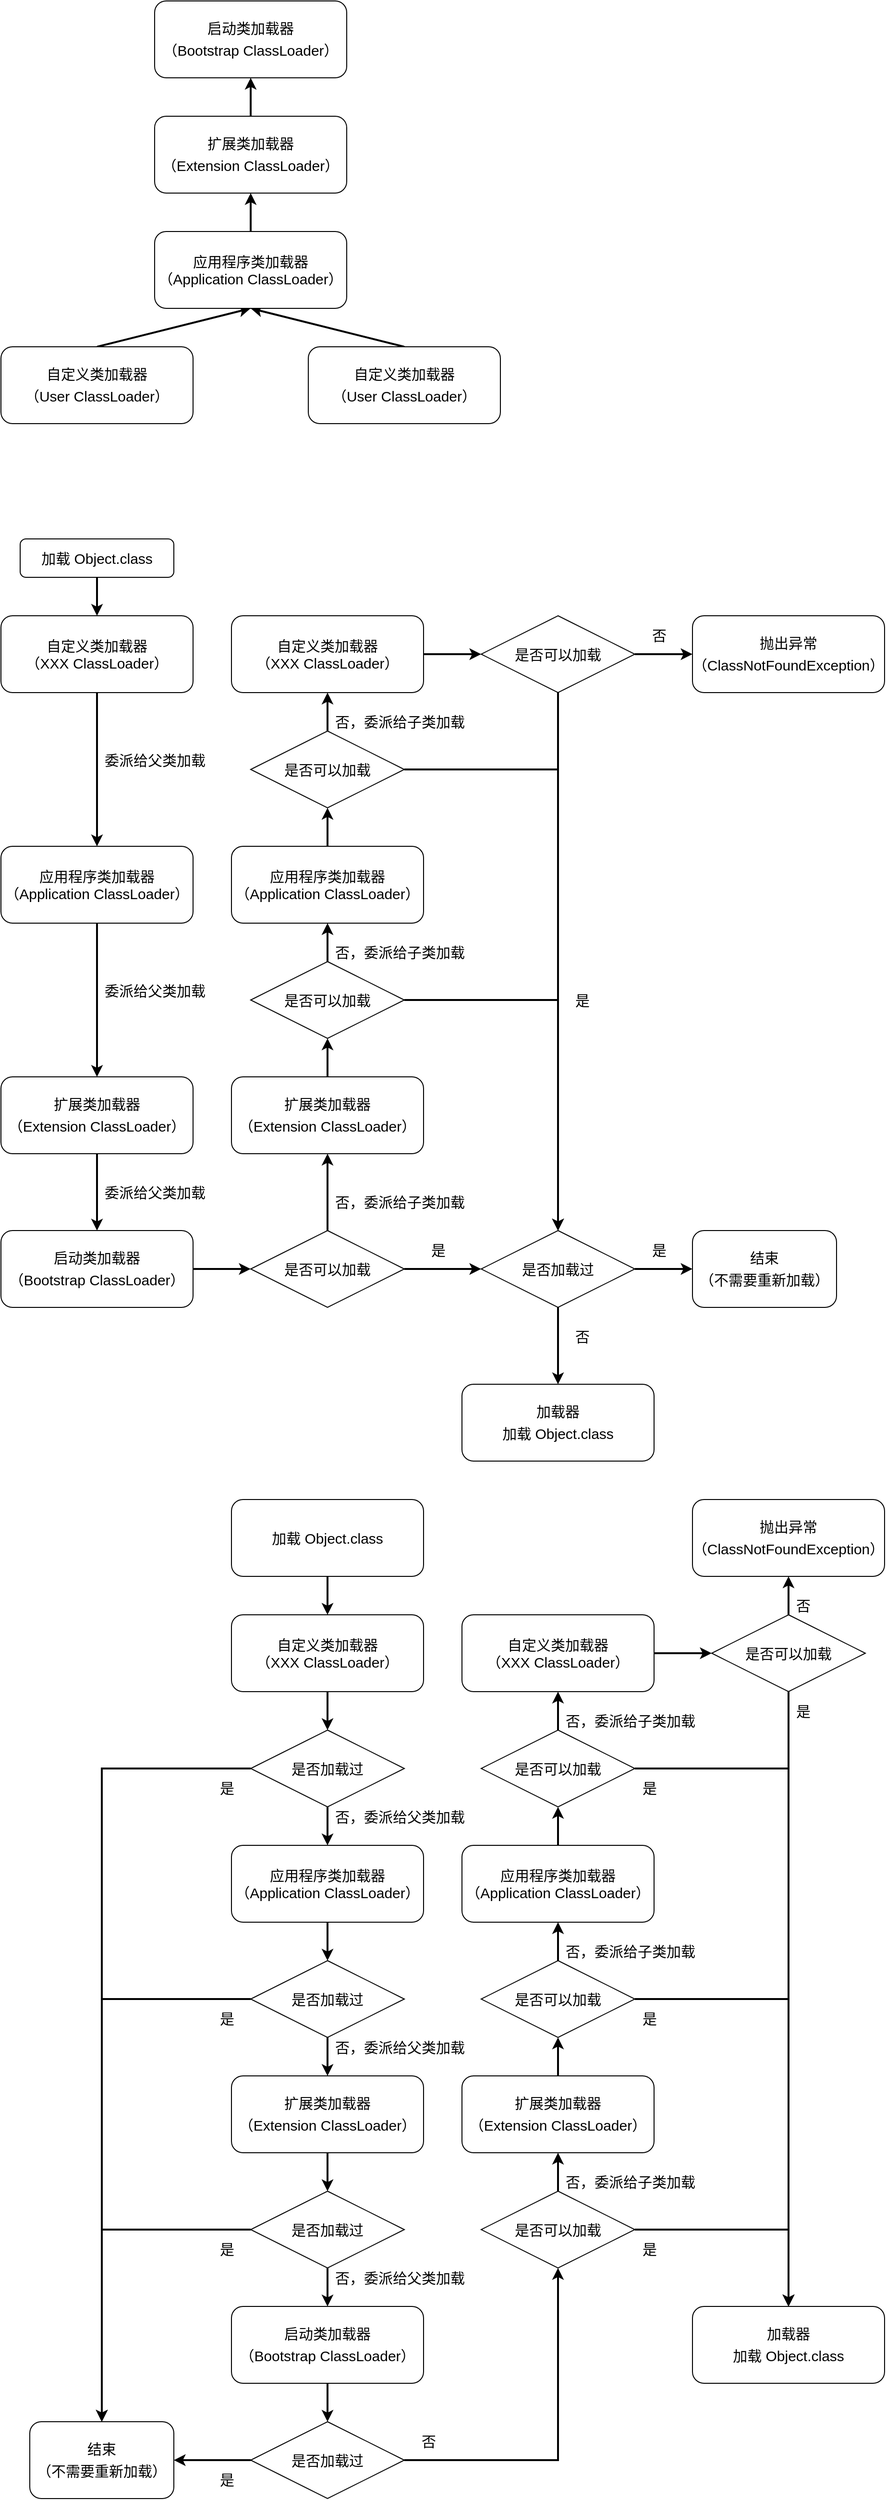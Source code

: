 <mxfile version="16.2.4" type="github">
  <diagram id="qnXq25P5jwHaFCjbDvNn" name="Page-1">
    <mxGraphModel dx="1038" dy="547" grid="1" gridSize="10" guides="1" tooltips="1" connect="1" arrows="1" fold="1" page="1" pageScale="1" pageWidth="1000" pageHeight="1000" math="0" shadow="0">
      <root>
        <mxCell id="0" />
        <mxCell id="1" parent="0" />
        <mxCell id="r_rarAplNoTzZu2s7cSu-8" value="" style="edgeStyle=orthogonalEdgeStyle;rounded=0;orthogonalLoop=1;jettySize=auto;html=1;strokeWidth=2;fontSize=15;" parent="1" source="r_rarAplNoTzZu2s7cSu-2" target="r_rarAplNoTzZu2s7cSu-1" edge="1">
          <mxGeometry relative="1" as="geometry" />
        </mxCell>
        <mxCell id="r_rarAplNoTzZu2s7cSu-1" value="&lt;p style=&quot;line-height: 1.5&quot;&gt;启动类加载器&lt;br style=&quot;font-size: 15px&quot;&gt;（Bootstrap ClassLoader）&lt;/p&gt;" style="rounded=1;whiteSpace=wrap;html=1;fontSize=15;" parent="1" vertex="1">
          <mxGeometry x="200" y="120" width="200" height="80" as="geometry" />
        </mxCell>
        <mxCell id="r_rarAplNoTzZu2s7cSu-9" value="" style="edgeStyle=orthogonalEdgeStyle;rounded=0;orthogonalLoop=1;jettySize=auto;html=1;strokeWidth=2;fontSize=15;exitX=0.5;exitY=0;exitDx=0;exitDy=0;" parent="1" source="r_rarAplNoTzZu2s7cSu-3" target="r_rarAplNoTzZu2s7cSu-2" edge="1">
          <mxGeometry relative="1" as="geometry" />
        </mxCell>
        <mxCell id="r_rarAplNoTzZu2s7cSu-2" value="&lt;p style=&quot;line-height: 1.5&quot;&gt;扩展类加载器&lt;br style=&quot;font-size: 15px&quot;&gt;（Extension ClassLoader）&lt;/p&gt;" style="rounded=1;whiteSpace=wrap;html=1;fontSize=15;" parent="1" vertex="1">
          <mxGeometry x="200" y="240" width="200" height="80" as="geometry" />
        </mxCell>
        <mxCell id="r_rarAplNoTzZu2s7cSu-10" style="rounded=0;orthogonalLoop=1;jettySize=auto;html=1;entryX=0.5;entryY=1;entryDx=0;entryDy=0;exitX=0.5;exitY=0;exitDx=0;exitDy=0;strokeWidth=2;fontSize=15;" parent="1" source="r_rarAplNoTzZu2s7cSu-4" target="r_rarAplNoTzZu2s7cSu-3" edge="1">
          <mxGeometry relative="1" as="geometry" />
        </mxCell>
        <mxCell id="r_rarAplNoTzZu2s7cSu-11" style="rounded=0;orthogonalLoop=1;jettySize=auto;html=1;entryX=0.5;entryY=1;entryDx=0;entryDy=0;exitX=0.5;exitY=0;exitDx=0;exitDy=0;strokeWidth=2;fontSize=15;" parent="1" source="r_rarAplNoTzZu2s7cSu-7" target="r_rarAplNoTzZu2s7cSu-3" edge="1">
          <mxGeometry relative="1" as="geometry" />
        </mxCell>
        <mxCell id="r_rarAplNoTzZu2s7cSu-3" value="应用程序类加载器&lt;br style=&quot;font-size: 15px;&quot;&gt;（Application ClassLoader）" style="rounded=1;whiteSpace=wrap;html=1;fontSize=15;" parent="1" vertex="1">
          <mxGeometry x="200" y="360" width="200" height="80" as="geometry" />
        </mxCell>
        <mxCell id="r_rarAplNoTzZu2s7cSu-4" value="&lt;p style=&quot;line-height: 1.5&quot;&gt;自定义类加载器&lt;br style=&quot;font-size: 15px&quot;&gt;（User ClassLoader）&lt;/p&gt;" style="rounded=1;whiteSpace=wrap;html=1;fontSize=15;" parent="1" vertex="1">
          <mxGeometry x="40" y="480" width="200" height="80" as="geometry" />
        </mxCell>
        <mxCell id="r_rarAplNoTzZu2s7cSu-7" value="&lt;p style=&quot;line-height: 1.5&quot;&gt;自定义类加载器&lt;br style=&quot;font-size: 15px&quot;&gt;（User ClassLoader）&lt;/p&gt;" style="rounded=1;whiteSpace=wrap;html=1;fontSize=15;" parent="1" vertex="1">
          <mxGeometry x="360" y="480" width="200" height="80" as="geometry" />
        </mxCell>
        <mxCell id="r_rarAplNoTzZu2s7cSu-129" value="" style="group" parent="1" vertex="1" connectable="0">
          <mxGeometry x="40" y="680" width="900" height="960" as="geometry" />
        </mxCell>
        <mxCell id="r_rarAplNoTzZu2s7cSu-79" value="加载 Object.class" style="rounded=1;whiteSpace=wrap;html=1;fontSize=15;" parent="r_rarAplNoTzZu2s7cSu-129" vertex="1">
          <mxGeometry x="20" width="160" height="40" as="geometry" />
        </mxCell>
        <mxCell id="r_rarAplNoTzZu2s7cSu-81" value="&lt;div&gt;自定义类加载器&lt;/div&gt;&lt;div&gt;（XXX ClassLoader）&lt;/div&gt;" style="rounded=1;whiteSpace=wrap;html=1;fontSize=15;" parent="r_rarAplNoTzZu2s7cSu-129" vertex="1">
          <mxGeometry y="80" width="200" height="80" as="geometry" />
        </mxCell>
        <mxCell id="r_rarAplNoTzZu2s7cSu-78" value="" style="edgeStyle=none;rounded=0;orthogonalLoop=1;jettySize=auto;html=1;fontSize=15;strokeWidth=2;" parent="r_rarAplNoTzZu2s7cSu-129" source="r_rarAplNoTzZu2s7cSu-79" target="r_rarAplNoTzZu2s7cSu-81" edge="1">
          <mxGeometry relative="1" as="geometry" />
        </mxCell>
        <mxCell id="r_rarAplNoTzZu2s7cSu-84" value="是否加载过" style="rhombus;whiteSpace=wrap;html=1;fontSize=15;" parent="r_rarAplNoTzZu2s7cSu-129" vertex="1">
          <mxGeometry x="500" y="720" width="160" height="80" as="geometry" />
        </mxCell>
        <mxCell id="r_rarAplNoTzZu2s7cSu-86" value="应用程序类加载器&lt;br&gt;（Application ClassLoader）" style="rounded=1;whiteSpace=wrap;html=1;fontSize=15;" parent="r_rarAplNoTzZu2s7cSu-129" vertex="1">
          <mxGeometry y="320" width="200" height="80" as="geometry" />
        </mxCell>
        <mxCell id="r_rarAplNoTzZu2s7cSu-80" value="" style="edgeStyle=none;rounded=0;orthogonalLoop=1;jettySize=auto;html=1;fontSize=15;strokeWidth=2;" parent="r_rarAplNoTzZu2s7cSu-129" source="r_rarAplNoTzZu2s7cSu-81" target="r_rarAplNoTzZu2s7cSu-86" edge="1">
          <mxGeometry relative="1" as="geometry" />
        </mxCell>
        <mxCell id="r_rarAplNoTzZu2s7cSu-88" value="&lt;p style=&quot;line-height: 1.5&quot;&gt;扩展类加载器&lt;br style=&quot;font-size: 15px&quot;&gt;（Extension ClassLoader）&lt;/p&gt;" style="rounded=1;whiteSpace=wrap;html=1;fontSize=15;" parent="r_rarAplNoTzZu2s7cSu-129" vertex="1">
          <mxGeometry y="560" width="200" height="80" as="geometry" />
        </mxCell>
        <mxCell id="r_rarAplNoTzZu2s7cSu-85" value="" style="edgeStyle=none;rounded=0;orthogonalLoop=1;jettySize=auto;html=1;fontSize=15;strokeWidth=2;" parent="r_rarAplNoTzZu2s7cSu-129" source="r_rarAplNoTzZu2s7cSu-86" target="r_rarAplNoTzZu2s7cSu-88" edge="1">
          <mxGeometry relative="1" as="geometry" />
        </mxCell>
        <mxCell id="r_rarAplNoTzZu2s7cSu-90" value="&lt;p style=&quot;line-height: 1.5&quot;&gt;启动类加载器&lt;br style=&quot;font-size: 15px&quot;&gt;（Bootstrap ClassLoader）&lt;/p&gt;" style="rounded=1;whiteSpace=wrap;html=1;fontSize=15;" parent="r_rarAplNoTzZu2s7cSu-129" vertex="1">
          <mxGeometry y="720" width="200" height="80" as="geometry" />
        </mxCell>
        <mxCell id="r_rarAplNoTzZu2s7cSu-87" value="" style="edgeStyle=orthogonalEdgeStyle;rounded=0;orthogonalLoop=1;jettySize=auto;html=1;fontSize=15;strokeWidth=2;" parent="r_rarAplNoTzZu2s7cSu-129" source="r_rarAplNoTzZu2s7cSu-88" target="r_rarAplNoTzZu2s7cSu-90" edge="1">
          <mxGeometry relative="1" as="geometry">
            <Array as="points">
              <mxPoint x="100" y="760" />
            </Array>
          </mxGeometry>
        </mxCell>
        <mxCell id="r_rarAplNoTzZu2s7cSu-91" value="委派给父类加载" style="text;html=1;align=center;verticalAlign=middle;resizable=0;points=[];autosize=1;strokeColor=none;fillColor=none;fontSize=15;" parent="r_rarAplNoTzZu2s7cSu-129" vertex="1">
          <mxGeometry x="100" y="220" width="120" height="20" as="geometry" />
        </mxCell>
        <mxCell id="r_rarAplNoTzZu2s7cSu-92" value="委派给父类加载" style="text;html=1;align=center;verticalAlign=middle;resizable=0;points=[];autosize=1;strokeColor=none;fillColor=none;fontSize=15;" parent="r_rarAplNoTzZu2s7cSu-129" vertex="1">
          <mxGeometry x="100" y="460" width="120" height="20" as="geometry" />
        </mxCell>
        <mxCell id="r_rarAplNoTzZu2s7cSu-93" value="委派给父类加载" style="text;html=1;align=center;verticalAlign=middle;resizable=0;points=[];autosize=1;strokeColor=none;fillColor=none;fontSize=15;" parent="r_rarAplNoTzZu2s7cSu-129" vertex="1">
          <mxGeometry x="100" y="670" width="120" height="20" as="geometry" />
        </mxCell>
        <mxCell id="r_rarAplNoTzZu2s7cSu-94" value="&lt;p style=&quot;line-height: 1.5&quot;&gt;结束&lt;br style=&quot;font-size: 15px&quot;&gt;（不需要重新加载）&lt;/p&gt;" style="rounded=1;whiteSpace=wrap;html=1;fontSize=15;" parent="r_rarAplNoTzZu2s7cSu-129" vertex="1">
          <mxGeometry x="720" y="720" width="150" height="80" as="geometry" />
        </mxCell>
        <mxCell id="r_rarAplNoTzZu2s7cSu-82" value="" style="edgeStyle=none;rounded=0;orthogonalLoop=1;jettySize=auto;html=1;fontSize=15;strokeWidth=2;" parent="r_rarAplNoTzZu2s7cSu-129" source="r_rarAplNoTzZu2s7cSu-84" target="r_rarAplNoTzZu2s7cSu-94" edge="1">
          <mxGeometry relative="1" as="geometry" />
        </mxCell>
        <mxCell id="r_rarAplNoTzZu2s7cSu-95" value="是" style="text;html=1;align=center;verticalAlign=middle;resizable=0;points=[];autosize=1;strokeColor=none;fillColor=none;fontSize=15;" parent="r_rarAplNoTzZu2s7cSu-129" vertex="1">
          <mxGeometry x="670" y="730" width="30" height="20" as="geometry" />
        </mxCell>
        <mxCell id="r_rarAplNoTzZu2s7cSu-96" value="&lt;p style=&quot;line-height: 1.5&quot;&gt;加载器&lt;br style=&quot;font-size: 15px&quot;&gt;加载 Object.class&lt;/p&gt;" style="rounded=1;whiteSpace=wrap;html=1;fontSize=15;" parent="r_rarAplNoTzZu2s7cSu-129" vertex="1">
          <mxGeometry x="480" y="880" width="200" height="80" as="geometry" />
        </mxCell>
        <mxCell id="r_rarAplNoTzZu2s7cSu-83" value="" style="edgeStyle=none;rounded=0;orthogonalLoop=1;jettySize=auto;html=1;fontSize=15;strokeWidth=2;" parent="r_rarAplNoTzZu2s7cSu-129" source="r_rarAplNoTzZu2s7cSu-84" target="r_rarAplNoTzZu2s7cSu-96" edge="1">
          <mxGeometry relative="1" as="geometry" />
        </mxCell>
        <mxCell id="r_rarAplNoTzZu2s7cSu-97" value="否" style="text;html=1;align=center;verticalAlign=middle;resizable=0;points=[];autosize=1;strokeColor=none;fillColor=none;fontSize=15;" parent="r_rarAplNoTzZu2s7cSu-129" vertex="1">
          <mxGeometry x="590" y="820" width="30" height="20" as="geometry" />
        </mxCell>
        <mxCell id="r_rarAplNoTzZu2s7cSu-98" value="" style="edgeStyle=none;rounded=0;orthogonalLoop=1;jettySize=auto;html=1;fontSize=15;strokeWidth=2;" parent="r_rarAplNoTzZu2s7cSu-129" source="r_rarAplNoTzZu2s7cSu-100" target="r_rarAplNoTzZu2s7cSu-84" edge="1">
          <mxGeometry relative="1" as="geometry" />
        </mxCell>
        <mxCell id="r_rarAplNoTzZu2s7cSu-100" value="是否可以加载" style="rhombus;whiteSpace=wrap;html=1;fontSize=15;" parent="r_rarAplNoTzZu2s7cSu-129" vertex="1">
          <mxGeometry x="260" y="720" width="160" height="80" as="geometry" />
        </mxCell>
        <mxCell id="r_rarAplNoTzZu2s7cSu-89" value="" style="edgeStyle=none;rounded=0;orthogonalLoop=1;jettySize=auto;html=1;fontSize=15;strokeWidth=2;" parent="r_rarAplNoTzZu2s7cSu-129" source="r_rarAplNoTzZu2s7cSu-90" target="r_rarAplNoTzZu2s7cSu-100" edge="1">
          <mxGeometry relative="1" as="geometry" />
        </mxCell>
        <mxCell id="r_rarAplNoTzZu2s7cSu-102" value="否，委派给子类加载" style="text;html=1;align=center;verticalAlign=middle;resizable=0;points=[];autosize=1;strokeColor=none;fillColor=none;fontSize=15;" parent="r_rarAplNoTzZu2s7cSu-129" vertex="1">
          <mxGeometry x="340" y="680" width="150" height="20" as="geometry" />
        </mxCell>
        <mxCell id="r_rarAplNoTzZu2s7cSu-104" value="&lt;p style=&quot;line-height: 1.5&quot;&gt;扩展类加载器&lt;br style=&quot;font-size: 15px&quot;&gt;（Extension ClassLoader）&lt;/p&gt;" style="rounded=1;whiteSpace=wrap;html=1;fontSize=15;" parent="r_rarAplNoTzZu2s7cSu-129" vertex="1">
          <mxGeometry x="240" y="560" width="200" height="80" as="geometry" />
        </mxCell>
        <mxCell id="r_rarAplNoTzZu2s7cSu-123" value="" style="edgeStyle=orthogonalEdgeStyle;rounded=0;orthogonalLoop=1;jettySize=auto;html=1;fontSize=15;strokeWidth=2;" parent="r_rarAplNoTzZu2s7cSu-129" source="r_rarAplNoTzZu2s7cSu-100" target="r_rarAplNoTzZu2s7cSu-104" edge="1">
          <mxGeometry relative="1" as="geometry" />
        </mxCell>
        <mxCell id="r_rarAplNoTzZu2s7cSu-105" style="edgeStyle=orthogonalEdgeStyle;rounded=0;orthogonalLoop=1;jettySize=auto;html=1;fontSize=15;strokeWidth=2;" parent="r_rarAplNoTzZu2s7cSu-129" source="r_rarAplNoTzZu2s7cSu-106" target="r_rarAplNoTzZu2s7cSu-84" edge="1">
          <mxGeometry relative="1" as="geometry" />
        </mxCell>
        <mxCell id="r_rarAplNoTzZu2s7cSu-106" value="是否可以加载" style="rhombus;whiteSpace=wrap;html=1;fontSize=15;" parent="r_rarAplNoTzZu2s7cSu-129" vertex="1">
          <mxGeometry x="260" y="440" width="160" height="80" as="geometry" />
        </mxCell>
        <mxCell id="r_rarAplNoTzZu2s7cSu-103" value="" style="edgeStyle=orthogonalEdgeStyle;rounded=0;orthogonalLoop=1;jettySize=auto;html=1;fontSize=15;strokeWidth=2;" parent="r_rarAplNoTzZu2s7cSu-129" source="r_rarAplNoTzZu2s7cSu-104" target="r_rarAplNoTzZu2s7cSu-106" edge="1">
          <mxGeometry relative="1" as="geometry" />
        </mxCell>
        <mxCell id="r_rarAplNoTzZu2s7cSu-108" value="应用程序类加载器&lt;br&gt;（Application ClassLoader）" style="rounded=1;whiteSpace=wrap;html=1;fontSize=15;" parent="r_rarAplNoTzZu2s7cSu-129" vertex="1">
          <mxGeometry x="240" y="320" width="200" height="80" as="geometry" />
        </mxCell>
        <mxCell id="r_rarAplNoTzZu2s7cSu-122" value="" style="edgeStyle=orthogonalEdgeStyle;rounded=0;orthogonalLoop=1;jettySize=auto;html=1;fontSize=15;strokeWidth=2;" parent="r_rarAplNoTzZu2s7cSu-129" source="r_rarAplNoTzZu2s7cSu-106" target="r_rarAplNoTzZu2s7cSu-108" edge="1">
          <mxGeometry relative="1" as="geometry" />
        </mxCell>
        <mxCell id="r_rarAplNoTzZu2s7cSu-110" value="&lt;div&gt;自定义类加载器&lt;/div&gt;&lt;div&gt;（XXX ClassLoader）&lt;/div&gt;" style="rounded=1;whiteSpace=wrap;html=1;fontSize=15;" parent="r_rarAplNoTzZu2s7cSu-129" vertex="1">
          <mxGeometry x="240" y="80" width="200" height="80" as="geometry" />
        </mxCell>
        <mxCell id="r_rarAplNoTzZu2s7cSu-111" style="edgeStyle=orthogonalEdgeStyle;rounded=0;orthogonalLoop=1;jettySize=auto;html=1;fontSize=15;strokeWidth=2;" parent="r_rarAplNoTzZu2s7cSu-129" source="r_rarAplNoTzZu2s7cSu-112" target="r_rarAplNoTzZu2s7cSu-84" edge="1">
          <mxGeometry relative="1" as="geometry" />
        </mxCell>
        <mxCell id="r_rarAplNoTzZu2s7cSu-112" value="是否可以加载" style="rhombus;whiteSpace=wrap;html=1;fontSize=15;" parent="r_rarAplNoTzZu2s7cSu-129" vertex="1">
          <mxGeometry x="260" y="200" width="160" height="80" as="geometry" />
        </mxCell>
        <mxCell id="r_rarAplNoTzZu2s7cSu-107" value="" style="edgeStyle=orthogonalEdgeStyle;rounded=0;orthogonalLoop=1;jettySize=auto;html=1;fontSize=15;strokeWidth=2;" parent="r_rarAplNoTzZu2s7cSu-129" source="r_rarAplNoTzZu2s7cSu-108" target="r_rarAplNoTzZu2s7cSu-112" edge="1">
          <mxGeometry relative="1" as="geometry" />
        </mxCell>
        <mxCell id="r_rarAplNoTzZu2s7cSu-113" style="edgeStyle=orthogonalEdgeStyle;rounded=0;orthogonalLoop=1;jettySize=auto;html=1;fontSize=15;strokeWidth=2;" parent="r_rarAplNoTzZu2s7cSu-129" source="r_rarAplNoTzZu2s7cSu-114" target="r_rarAplNoTzZu2s7cSu-84" edge="1">
          <mxGeometry relative="1" as="geometry" />
        </mxCell>
        <mxCell id="r_rarAplNoTzZu2s7cSu-114" value="是否可以加载" style="rhombus;whiteSpace=wrap;html=1;fontSize=15;" parent="r_rarAplNoTzZu2s7cSu-129" vertex="1">
          <mxGeometry x="500" y="80" width="160" height="80" as="geometry" />
        </mxCell>
        <mxCell id="r_rarAplNoTzZu2s7cSu-109" value="" style="edgeStyle=orthogonalEdgeStyle;rounded=0;orthogonalLoop=1;jettySize=auto;html=1;fontSize=15;strokeWidth=2;" parent="r_rarAplNoTzZu2s7cSu-129" source="r_rarAplNoTzZu2s7cSu-110" target="r_rarAplNoTzZu2s7cSu-114" edge="1">
          <mxGeometry relative="1" as="geometry" />
        </mxCell>
        <mxCell id="r_rarAplNoTzZu2s7cSu-116" value="否，委派给子类加载" style="text;html=1;align=center;verticalAlign=middle;resizable=0;points=[];autosize=1;strokeColor=none;fillColor=none;fontSize=15;" parent="r_rarAplNoTzZu2s7cSu-129" vertex="1">
          <mxGeometry x="340" y="420" width="150" height="20" as="geometry" />
        </mxCell>
        <mxCell id="r_rarAplNoTzZu2s7cSu-117" style="edgeStyle=orthogonalEdgeStyle;rounded=0;orthogonalLoop=1;jettySize=auto;html=1;fontSize=15;strokeWidth=2;" parent="r_rarAplNoTzZu2s7cSu-129" source="r_rarAplNoTzZu2s7cSu-112" target="r_rarAplNoTzZu2s7cSu-110" edge="1">
          <mxGeometry relative="1" as="geometry">
            <mxPoint x="580" y="200" as="sourcePoint" />
            <mxPoint x="340" y="120" as="targetPoint" />
            <Array as="points">
              <mxPoint x="340" y="190" />
              <mxPoint x="340" y="190" />
            </Array>
          </mxGeometry>
        </mxCell>
        <mxCell id="r_rarAplNoTzZu2s7cSu-118" value="否，委派给子类加载" style="text;html=1;align=center;verticalAlign=middle;resizable=0;points=[];autosize=1;strokeColor=none;fillColor=none;fontSize=15;" parent="r_rarAplNoTzZu2s7cSu-129" vertex="1">
          <mxGeometry x="340" y="180" width="150" height="20" as="geometry" />
        </mxCell>
        <mxCell id="r_rarAplNoTzZu2s7cSu-124" value="是" style="text;html=1;align=center;verticalAlign=middle;resizable=0;points=[];autosize=1;strokeColor=none;fillColor=none;fontSize=15;" parent="r_rarAplNoTzZu2s7cSu-129" vertex="1">
          <mxGeometry x="590" y="470" width="30" height="20" as="geometry" />
        </mxCell>
        <mxCell id="r_rarAplNoTzZu2s7cSu-125" value="是" style="text;html=1;align=center;verticalAlign=middle;resizable=0;points=[];autosize=1;strokeColor=none;fillColor=none;fontSize=15;" parent="r_rarAplNoTzZu2s7cSu-129" vertex="1">
          <mxGeometry x="440" y="730" width="30" height="20" as="geometry" />
        </mxCell>
        <mxCell id="r_rarAplNoTzZu2s7cSu-128" value="否" style="text;html=1;align=center;verticalAlign=middle;resizable=0;points=[];autosize=1;strokeColor=none;fillColor=none;fontSize=15;" parent="r_rarAplNoTzZu2s7cSu-129" vertex="1">
          <mxGeometry x="670" y="90" width="30" height="20" as="geometry" />
        </mxCell>
        <mxCell id="r_rarAplNoTzZu2s7cSu-126" value="&lt;p style=&quot;line-height: 1.5&quot;&gt;抛出异常&lt;br style=&quot;font-size: 15px&quot;&gt;（ClassNotFoundException）&lt;/p&gt;" style="rounded=1;whiteSpace=wrap;html=1;fontSize=15;" parent="r_rarAplNoTzZu2s7cSu-129" vertex="1">
          <mxGeometry x="720" y="80" width="200" height="80" as="geometry" />
        </mxCell>
        <mxCell id="r_rarAplNoTzZu2s7cSu-127" value="" style="edgeStyle=orthogonalEdgeStyle;rounded=0;orthogonalLoop=1;jettySize=auto;html=1;fontSize=15;strokeWidth=2;" parent="r_rarAplNoTzZu2s7cSu-129" source="r_rarAplNoTzZu2s7cSu-114" target="r_rarAplNoTzZu2s7cSu-126" edge="1">
          <mxGeometry relative="1" as="geometry" />
        </mxCell>
        <mxCell id="r_rarAplNoTzZu2s7cSu-131" value="加载 Object.class" style="rounded=1;whiteSpace=wrap;html=1;fontSize=15;" parent="1" vertex="1">
          <mxGeometry x="280" y="1680" width="200" height="80" as="geometry" />
        </mxCell>
        <mxCell id="r_rarAplNoTzZu2s7cSu-132" value="&lt;div&gt;自定义类加载器&lt;/div&gt;&lt;div&gt;（XXX ClassLoader）&lt;/div&gt;" style="rounded=1;whiteSpace=wrap;html=1;fontSize=15;" parent="1" vertex="1">
          <mxGeometry x="280" y="1800" width="200" height="80" as="geometry" />
        </mxCell>
        <mxCell id="r_rarAplNoTzZu2s7cSu-133" value="" style="edgeStyle=none;rounded=0;orthogonalLoop=1;jettySize=auto;html=1;fontSize=15;strokeWidth=2;" parent="1" source="r_rarAplNoTzZu2s7cSu-131" target="r_rarAplNoTzZu2s7cSu-132" edge="1">
          <mxGeometry relative="1" as="geometry" />
        </mxCell>
        <mxCell id="r_rarAplNoTzZu2s7cSu-135" value="应用程序类加载器&lt;br&gt;（Application ClassLoader）" style="rounded=1;whiteSpace=wrap;html=1;fontSize=15;" parent="1" vertex="1">
          <mxGeometry x="280" y="2040" width="200" height="80" as="geometry" />
        </mxCell>
        <mxCell id="r_rarAplNoTzZu2s7cSu-137" value="&lt;p style=&quot;line-height: 1.5&quot;&gt;扩展类加载器&lt;br style=&quot;font-size: 15px&quot;&gt;（Extension ClassLoader）&lt;/p&gt;" style="rounded=1;whiteSpace=wrap;html=1;fontSize=15;" parent="1" vertex="1">
          <mxGeometry x="280" y="2280" width="200" height="80" as="geometry" />
        </mxCell>
        <mxCell id="r_rarAplNoTzZu2s7cSu-206" value="" style="edgeStyle=orthogonalEdgeStyle;rounded=0;orthogonalLoop=1;jettySize=auto;html=1;fontSize=15;strokeWidth=2;" parent="1" source="r_rarAplNoTzZu2s7cSu-139" target="r_rarAplNoTzZu2s7cSu-203" edge="1">
          <mxGeometry relative="1" as="geometry" />
        </mxCell>
        <mxCell id="r_rarAplNoTzZu2s7cSu-139" value="&lt;p style=&quot;line-height: 1.5&quot;&gt;启动类加载器&lt;br style=&quot;font-size: 15px&quot;&gt;（Bootstrap ClassLoader）&lt;/p&gt;" style="rounded=1;whiteSpace=wrap;html=1;fontSize=15;" parent="1" vertex="1">
          <mxGeometry x="280" y="2520" width="200" height="80" as="geometry" />
        </mxCell>
        <mxCell id="r_rarAplNoTzZu2s7cSu-141" value="否，委派给父类加载" style="text;html=1;align=center;verticalAlign=middle;resizable=0;points=[];autosize=1;strokeColor=none;fillColor=none;fontSize=15;" parent="1" vertex="1">
          <mxGeometry x="380" y="2000" width="150" height="20" as="geometry" />
        </mxCell>
        <mxCell id="r_rarAplNoTzZu2s7cSu-144" value="&lt;p style=&quot;line-height: 1.5&quot;&gt;结束&lt;br style=&quot;font-size: 15px&quot;&gt;（不需要重新加载）&lt;/p&gt;" style="rounded=1;whiteSpace=wrap;html=1;fontSize=15;" parent="1" vertex="1">
          <mxGeometry x="70" y="2640" width="150" height="80" as="geometry" />
        </mxCell>
        <mxCell id="r_rarAplNoTzZu2s7cSu-147" value="&lt;p style=&quot;line-height: 1.5&quot;&gt;加载器&lt;br style=&quot;font-size: 15px&quot;&gt;加载 Object.class&lt;/p&gt;" style="rounded=1;whiteSpace=wrap;html=1;fontSize=15;" parent="1" vertex="1">
          <mxGeometry x="760" y="2520" width="200" height="80" as="geometry" />
        </mxCell>
        <mxCell id="r_rarAplNoTzZu2s7cSu-188" style="edgeStyle=orthogonalEdgeStyle;rounded=0;orthogonalLoop=1;jettySize=auto;html=1;fontSize=15;strokeWidth=2;" parent="1" source="r_rarAplNoTzZu2s7cSu-151" target="r_rarAplNoTzZu2s7cSu-147" edge="1">
          <mxGeometry relative="1" as="geometry" />
        </mxCell>
        <mxCell id="r_rarAplNoTzZu2s7cSu-151" value="是否可以加载" style="rhombus;whiteSpace=wrap;html=1;fontSize=15;" parent="1" vertex="1">
          <mxGeometry x="540" y="2400" width="160" height="80" as="geometry" />
        </mxCell>
        <mxCell id="r_rarAplNoTzZu2s7cSu-152" value="" style="edgeStyle=orthogonalEdgeStyle;rounded=0;orthogonalLoop=1;jettySize=auto;html=1;fontSize=15;strokeWidth=2;" parent="1" source="r_rarAplNoTzZu2s7cSu-203" target="r_rarAplNoTzZu2s7cSu-151" edge="1">
          <mxGeometry relative="1" as="geometry" />
        </mxCell>
        <mxCell id="r_rarAplNoTzZu2s7cSu-153" value="否，委派给子类加载" style="text;html=1;align=center;verticalAlign=middle;resizable=0;points=[];autosize=1;strokeColor=none;fillColor=none;fontSize=15;" parent="1" vertex="1">
          <mxGeometry x="620" y="2380" width="150" height="20" as="geometry" />
        </mxCell>
        <mxCell id="r_rarAplNoTzZu2s7cSu-154" value="&lt;p style=&quot;line-height: 1.5&quot;&gt;扩展类加载器&lt;br style=&quot;font-size: 15px&quot;&gt;（Extension ClassLoader）&lt;/p&gt;" style="rounded=1;whiteSpace=wrap;html=1;fontSize=15;" parent="1" vertex="1">
          <mxGeometry x="520" y="2280" width="200" height="80" as="geometry" />
        </mxCell>
        <mxCell id="r_rarAplNoTzZu2s7cSu-155" value="" style="edgeStyle=orthogonalEdgeStyle;rounded=0;orthogonalLoop=1;jettySize=auto;html=1;fontSize=15;strokeWidth=2;" parent="1" source="r_rarAplNoTzZu2s7cSu-151" target="r_rarAplNoTzZu2s7cSu-154" edge="1">
          <mxGeometry relative="1" as="geometry" />
        </mxCell>
        <mxCell id="r_rarAplNoTzZu2s7cSu-191" style="edgeStyle=orthogonalEdgeStyle;rounded=0;orthogonalLoop=1;jettySize=auto;html=1;fontSize=15;strokeWidth=2;" parent="1" source="r_rarAplNoTzZu2s7cSu-157" target="r_rarAplNoTzZu2s7cSu-147" edge="1">
          <mxGeometry relative="1" as="geometry" />
        </mxCell>
        <mxCell id="r_rarAplNoTzZu2s7cSu-157" value="是否可以加载" style="rhombus;whiteSpace=wrap;html=1;fontSize=15;" parent="1" vertex="1">
          <mxGeometry x="540" y="2160" width="160" height="80" as="geometry" />
        </mxCell>
        <mxCell id="r_rarAplNoTzZu2s7cSu-158" value="" style="edgeStyle=orthogonalEdgeStyle;rounded=0;orthogonalLoop=1;jettySize=auto;html=1;fontSize=15;strokeWidth=2;" parent="1" source="r_rarAplNoTzZu2s7cSu-154" target="r_rarAplNoTzZu2s7cSu-157" edge="1">
          <mxGeometry relative="1" as="geometry" />
        </mxCell>
        <mxCell id="r_rarAplNoTzZu2s7cSu-159" value="应用程序类加载器&lt;br&gt;（Application ClassLoader）" style="rounded=1;whiteSpace=wrap;html=1;fontSize=15;" parent="1" vertex="1">
          <mxGeometry x="520" y="2040" width="200" height="80" as="geometry" />
        </mxCell>
        <mxCell id="r_rarAplNoTzZu2s7cSu-160" value="" style="edgeStyle=orthogonalEdgeStyle;rounded=0;orthogonalLoop=1;jettySize=auto;html=1;fontSize=15;strokeWidth=2;" parent="1" source="r_rarAplNoTzZu2s7cSu-157" target="r_rarAplNoTzZu2s7cSu-159" edge="1">
          <mxGeometry relative="1" as="geometry" />
        </mxCell>
        <mxCell id="r_rarAplNoTzZu2s7cSu-161" value="&lt;div&gt;自定义类加载器&lt;/div&gt;&lt;div&gt;（XXX ClassLoader）&lt;/div&gt;" style="rounded=1;whiteSpace=wrap;html=1;fontSize=15;" parent="1" vertex="1">
          <mxGeometry x="520" y="1800" width="200" height="80" as="geometry" />
        </mxCell>
        <mxCell id="r_rarAplNoTzZu2s7cSu-189" style="edgeStyle=orthogonalEdgeStyle;rounded=0;orthogonalLoop=1;jettySize=auto;html=1;entryX=0.5;entryY=0;entryDx=0;entryDy=0;fontSize=15;strokeWidth=2;" parent="1" source="r_rarAplNoTzZu2s7cSu-163" target="r_rarAplNoTzZu2s7cSu-147" edge="1">
          <mxGeometry relative="1" as="geometry" />
        </mxCell>
        <mxCell id="r_rarAplNoTzZu2s7cSu-163" value="是否可以加载" style="rhombus;whiteSpace=wrap;html=1;fontSize=15;" parent="1" vertex="1">
          <mxGeometry x="540" y="1920" width="160" height="80" as="geometry" />
        </mxCell>
        <mxCell id="r_rarAplNoTzZu2s7cSu-164" value="" style="edgeStyle=orthogonalEdgeStyle;rounded=0;orthogonalLoop=1;jettySize=auto;html=1;fontSize=15;strokeWidth=2;" parent="1" source="r_rarAplNoTzZu2s7cSu-159" target="r_rarAplNoTzZu2s7cSu-163" edge="1">
          <mxGeometry relative="1" as="geometry" />
        </mxCell>
        <mxCell id="r_rarAplNoTzZu2s7cSu-192" style="edgeStyle=orthogonalEdgeStyle;rounded=0;orthogonalLoop=1;jettySize=auto;html=1;fontSize=15;strokeWidth=2;" parent="1" source="r_rarAplNoTzZu2s7cSu-166" target="r_rarAplNoTzZu2s7cSu-147" edge="1">
          <mxGeometry relative="1" as="geometry" />
        </mxCell>
        <mxCell id="r_rarAplNoTzZu2s7cSu-166" value="是否可以加载" style="rhombus;whiteSpace=wrap;html=1;fontSize=15;" parent="1" vertex="1">
          <mxGeometry x="780" y="1800" width="160" height="80" as="geometry" />
        </mxCell>
        <mxCell id="r_rarAplNoTzZu2s7cSu-167" value="" style="edgeStyle=orthogonalEdgeStyle;rounded=0;orthogonalLoop=1;jettySize=auto;html=1;fontSize=15;strokeWidth=2;" parent="1" source="r_rarAplNoTzZu2s7cSu-161" target="r_rarAplNoTzZu2s7cSu-166" edge="1">
          <mxGeometry relative="1" as="geometry" />
        </mxCell>
        <mxCell id="r_rarAplNoTzZu2s7cSu-168" value="否，委派给子类加载" style="text;html=1;align=center;verticalAlign=middle;resizable=0;points=[];autosize=1;strokeColor=none;fillColor=none;fontSize=15;" parent="1" vertex="1">
          <mxGeometry x="620" y="2140" width="150" height="20" as="geometry" />
        </mxCell>
        <mxCell id="r_rarAplNoTzZu2s7cSu-169" style="edgeStyle=orthogonalEdgeStyle;rounded=0;orthogonalLoop=1;jettySize=auto;html=1;fontSize=15;strokeWidth=2;" parent="1" source="r_rarAplNoTzZu2s7cSu-163" target="r_rarAplNoTzZu2s7cSu-161" edge="1">
          <mxGeometry relative="1" as="geometry">
            <mxPoint x="860" y="1920" as="sourcePoint" />
            <mxPoint x="620" y="1840" as="targetPoint" />
            <Array as="points">
              <mxPoint x="620" y="1910" />
              <mxPoint x="620" y="1910" />
            </Array>
          </mxGeometry>
        </mxCell>
        <mxCell id="r_rarAplNoTzZu2s7cSu-170" value="否，委派给子类加载" style="text;html=1;align=center;verticalAlign=middle;resizable=0;points=[];autosize=1;strokeColor=none;fillColor=none;fontSize=15;" parent="1" vertex="1">
          <mxGeometry x="620" y="1900" width="150" height="20" as="geometry" />
        </mxCell>
        <mxCell id="r_rarAplNoTzZu2s7cSu-172" value="是" style="text;html=1;align=center;verticalAlign=middle;resizable=0;points=[];autosize=1;strokeColor=none;fillColor=none;fontSize=15;" parent="1" vertex="1">
          <mxGeometry x="700" y="2450" width="30" height="20" as="geometry" />
        </mxCell>
        <mxCell id="r_rarAplNoTzZu2s7cSu-173" value="否" style="text;html=1;align=center;verticalAlign=middle;resizable=0;points=[];autosize=1;strokeColor=none;fillColor=none;fontSize=15;" parent="1" vertex="1">
          <mxGeometry x="860" y="1780" width="30" height="20" as="geometry" />
        </mxCell>
        <mxCell id="r_rarAplNoTzZu2s7cSu-174" value="&lt;p style=&quot;line-height: 1.5&quot;&gt;抛出异常&lt;br style=&quot;font-size: 15px&quot;&gt;（ClassNotFoundException）&lt;/p&gt;" style="rounded=1;whiteSpace=wrap;html=1;fontSize=15;" parent="1" vertex="1">
          <mxGeometry x="760" y="1680" width="200" height="80" as="geometry" />
        </mxCell>
        <mxCell id="r_rarAplNoTzZu2s7cSu-175" value="" style="edgeStyle=orthogonalEdgeStyle;rounded=0;orthogonalLoop=1;jettySize=auto;html=1;fontSize=15;strokeWidth=2;" parent="1" source="r_rarAplNoTzZu2s7cSu-166" target="r_rarAplNoTzZu2s7cSu-174" edge="1">
          <mxGeometry relative="1" as="geometry" />
        </mxCell>
        <mxCell id="r_rarAplNoTzZu2s7cSu-177" value="" style="edgeStyle=orthogonalEdgeStyle;rounded=0;orthogonalLoop=1;jettySize=auto;html=1;fontSize=15;strokeWidth=2;" parent="1" source="r_rarAplNoTzZu2s7cSu-176" target="r_rarAplNoTzZu2s7cSu-135" edge="1">
          <mxGeometry relative="1" as="geometry" />
        </mxCell>
        <mxCell id="r_rarAplNoTzZu2s7cSu-193" style="edgeStyle=orthogonalEdgeStyle;rounded=0;orthogonalLoop=1;jettySize=auto;html=1;fontSize=15;strokeWidth=2;" parent="1" source="r_rarAplNoTzZu2s7cSu-176" target="r_rarAplNoTzZu2s7cSu-144" edge="1">
          <mxGeometry relative="1" as="geometry" />
        </mxCell>
        <mxCell id="r_rarAplNoTzZu2s7cSu-176" value="是否加载过" style="rhombus;whiteSpace=wrap;html=1;fontSize=15;" parent="1" vertex="1">
          <mxGeometry x="300" y="1920" width="160" height="80" as="geometry" />
        </mxCell>
        <mxCell id="r_rarAplNoTzZu2s7cSu-181" value="" style="edgeStyle=orthogonalEdgeStyle;rounded=0;orthogonalLoop=1;jettySize=auto;html=1;fontSize=15;strokeWidth=2;" parent="1" source="r_rarAplNoTzZu2s7cSu-132" target="r_rarAplNoTzZu2s7cSu-176" edge="1">
          <mxGeometry relative="1" as="geometry" />
        </mxCell>
        <mxCell id="r_rarAplNoTzZu2s7cSu-182" value="" style="edgeStyle=orthogonalEdgeStyle;rounded=0;orthogonalLoop=1;jettySize=auto;html=1;fontSize=15;strokeWidth=2;" parent="1" source="r_rarAplNoTzZu2s7cSu-178" target="r_rarAplNoTzZu2s7cSu-137" edge="1">
          <mxGeometry relative="1" as="geometry" />
        </mxCell>
        <mxCell id="r_rarAplNoTzZu2s7cSu-194" style="edgeStyle=orthogonalEdgeStyle;rounded=0;orthogonalLoop=1;jettySize=auto;html=1;fontSize=15;strokeWidth=2;" parent="1" source="r_rarAplNoTzZu2s7cSu-178" target="r_rarAplNoTzZu2s7cSu-144" edge="1">
          <mxGeometry relative="1" as="geometry" />
        </mxCell>
        <mxCell id="r_rarAplNoTzZu2s7cSu-178" value="是否加载过" style="rhombus;whiteSpace=wrap;html=1;fontSize=15;" parent="1" vertex="1">
          <mxGeometry x="300" y="2160" width="160" height="80" as="geometry" />
        </mxCell>
        <mxCell id="r_rarAplNoTzZu2s7cSu-179" value="否，委派给父类加载" style="text;html=1;align=center;verticalAlign=middle;resizable=0;points=[];autosize=1;strokeColor=none;fillColor=none;fontSize=15;" parent="1" vertex="1">
          <mxGeometry x="380" y="2240" width="150" height="20" as="geometry" />
        </mxCell>
        <mxCell id="r_rarAplNoTzZu2s7cSu-185" value="" style="edgeStyle=orthogonalEdgeStyle;rounded=0;orthogonalLoop=1;jettySize=auto;html=1;fontSize=15;strokeWidth=2;" parent="1" source="r_rarAplNoTzZu2s7cSu-183" target="r_rarAplNoTzZu2s7cSu-139" edge="1">
          <mxGeometry relative="1" as="geometry" />
        </mxCell>
        <mxCell id="r_rarAplNoTzZu2s7cSu-195" style="edgeStyle=orthogonalEdgeStyle;rounded=0;orthogonalLoop=1;jettySize=auto;html=1;fontSize=15;strokeWidth=2;" parent="1" source="r_rarAplNoTzZu2s7cSu-183" target="r_rarAplNoTzZu2s7cSu-144" edge="1">
          <mxGeometry relative="1" as="geometry" />
        </mxCell>
        <mxCell id="r_rarAplNoTzZu2s7cSu-183" value="是否加载过" style="rhombus;whiteSpace=wrap;html=1;fontSize=15;" parent="1" vertex="1">
          <mxGeometry x="300" y="2400" width="160" height="80" as="geometry" />
        </mxCell>
        <mxCell id="r_rarAplNoTzZu2s7cSu-186" value="否，委派给父类加载" style="text;html=1;align=center;verticalAlign=middle;resizable=0;points=[];autosize=1;strokeColor=none;fillColor=none;fontSize=15;" parent="1" vertex="1">
          <mxGeometry x="380" y="2480" width="150" height="20" as="geometry" />
        </mxCell>
        <mxCell id="r_rarAplNoTzZu2s7cSu-196" value="是" style="text;html=1;align=center;verticalAlign=middle;resizable=0;points=[];autosize=1;strokeColor=none;fillColor=none;fontSize=15;" parent="1" vertex="1">
          <mxGeometry x="260" y="2450" width="30" height="20" as="geometry" />
        </mxCell>
        <mxCell id="r_rarAplNoTzZu2s7cSu-197" value="是" style="text;html=1;align=center;verticalAlign=middle;resizable=0;points=[];autosize=1;strokeColor=none;fillColor=none;fontSize=15;" parent="1" vertex="1">
          <mxGeometry x="700" y="2210" width="30" height="20" as="geometry" />
        </mxCell>
        <mxCell id="r_rarAplNoTzZu2s7cSu-198" value="是" style="text;html=1;align=center;verticalAlign=middle;resizable=0;points=[];autosize=1;strokeColor=none;fillColor=none;fontSize=15;" parent="1" vertex="1">
          <mxGeometry x="700" y="1970" width="30" height="20" as="geometry" />
        </mxCell>
        <mxCell id="r_rarAplNoTzZu2s7cSu-199" value="是" style="text;html=1;align=center;verticalAlign=middle;resizable=0;points=[];autosize=1;strokeColor=none;fillColor=none;fontSize=15;" parent="1" vertex="1">
          <mxGeometry x="260" y="1970" width="30" height="20" as="geometry" />
        </mxCell>
        <mxCell id="r_rarAplNoTzZu2s7cSu-200" value="是" style="text;html=1;align=center;verticalAlign=middle;resizable=0;points=[];autosize=1;strokeColor=none;fillColor=none;fontSize=15;" parent="1" vertex="1">
          <mxGeometry x="260" y="2210" width="30" height="20" as="geometry" />
        </mxCell>
        <mxCell id="r_rarAplNoTzZu2s7cSu-201" value="是" style="text;html=1;align=center;verticalAlign=middle;resizable=0;points=[];autosize=1;strokeColor=none;fillColor=none;fontSize=15;" parent="1" vertex="1">
          <mxGeometry x="860" y="1890" width="30" height="20" as="geometry" />
        </mxCell>
        <mxCell id="r_rarAplNoTzZu2s7cSu-180" value="" style="edgeStyle=orthogonalEdgeStyle;rounded=0;orthogonalLoop=1;jettySize=auto;html=1;fontSize=15;strokeWidth=2;" parent="1" source="r_rarAplNoTzZu2s7cSu-135" target="r_rarAplNoTzZu2s7cSu-178" edge="1">
          <mxGeometry relative="1" as="geometry" />
        </mxCell>
        <mxCell id="r_rarAplNoTzZu2s7cSu-184" value="" style="edgeStyle=orthogonalEdgeStyle;rounded=0;orthogonalLoop=1;jettySize=auto;html=1;fontSize=15;strokeWidth=2;" parent="1" source="r_rarAplNoTzZu2s7cSu-137" target="r_rarAplNoTzZu2s7cSu-183" edge="1">
          <mxGeometry relative="1" as="geometry" />
        </mxCell>
        <mxCell id="r_rarAplNoTzZu2s7cSu-204" value="" style="edgeStyle=orthogonalEdgeStyle;rounded=0;orthogonalLoop=1;jettySize=auto;html=1;fontSize=15;strokeWidth=2;" parent="1" source="r_rarAplNoTzZu2s7cSu-203" target="r_rarAplNoTzZu2s7cSu-144" edge="1">
          <mxGeometry relative="1" as="geometry" />
        </mxCell>
        <mxCell id="r_rarAplNoTzZu2s7cSu-203" value="是否加载过" style="rhombus;whiteSpace=wrap;html=1;fontSize=15;" parent="1" vertex="1">
          <mxGeometry x="300" y="2640" width="160" height="80" as="geometry" />
        </mxCell>
        <mxCell id="r_rarAplNoTzZu2s7cSu-205" value="是" style="text;html=1;align=center;verticalAlign=middle;resizable=0;points=[];autosize=1;strokeColor=none;fillColor=none;fontSize=15;" parent="1" vertex="1">
          <mxGeometry x="260" y="2690" width="30" height="20" as="geometry" />
        </mxCell>
        <mxCell id="r_rarAplNoTzZu2s7cSu-207" value="否" style="text;html=1;align=center;verticalAlign=middle;resizable=0;points=[];autosize=1;strokeColor=none;fillColor=none;fontSize=15;" parent="1" vertex="1">
          <mxGeometry x="470" y="2650" width="30" height="20" as="geometry" />
        </mxCell>
      </root>
    </mxGraphModel>
  </diagram>
</mxfile>
